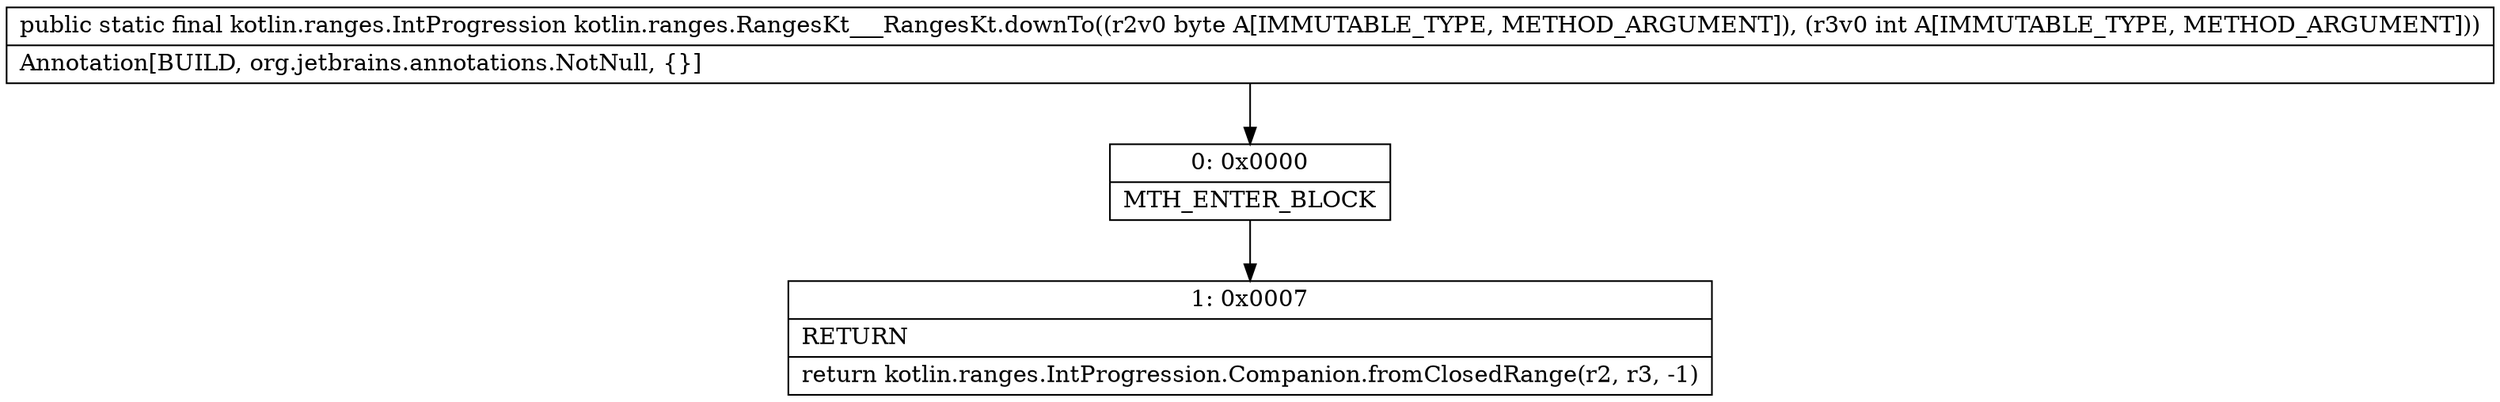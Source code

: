 digraph "CFG forkotlin.ranges.RangesKt___RangesKt.downTo(BI)Lkotlin\/ranges\/IntProgression;" {
Node_0 [shape=record,label="{0\:\ 0x0000|MTH_ENTER_BLOCK\l}"];
Node_1 [shape=record,label="{1\:\ 0x0007|RETURN\l|return kotlin.ranges.IntProgression.Companion.fromClosedRange(r2, r3, \-1)\l}"];
MethodNode[shape=record,label="{public static final kotlin.ranges.IntProgression kotlin.ranges.RangesKt___RangesKt.downTo((r2v0 byte A[IMMUTABLE_TYPE, METHOD_ARGUMENT]), (r3v0 int A[IMMUTABLE_TYPE, METHOD_ARGUMENT]))  | Annotation[BUILD, org.jetbrains.annotations.NotNull, \{\}]\l}"];
MethodNode -> Node_0;
Node_0 -> Node_1;
}

